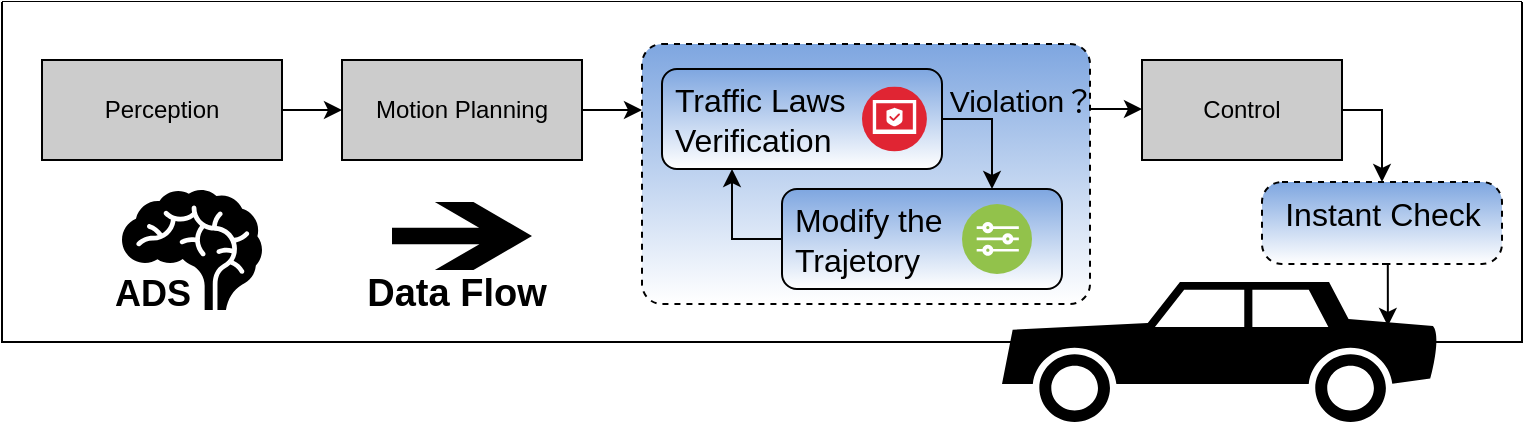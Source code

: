<mxfile version="16.2.7" type="github">
  <diagram id="Ie1QT5mQ5Ervn-aYkjvt" name="Page-1">
    <mxGraphModel dx="942" dy="572" grid="1" gridSize="10" guides="1" tooltips="1" connect="1" arrows="1" fold="1" page="0" pageScale="1" pageWidth="827" pageHeight="1169" math="0" shadow="0">
      <root>
        <mxCell id="0" />
        <mxCell id="1" parent="0" />
        <mxCell id="rLdGX6JDhPVMlcY9tJA1-8" value="" style="swimlane;startSize=0;gradientColor=#ffffff;swimlaneFillColor=default;fontSize=11;" parent="1" vertex="1">
          <mxGeometry x="10" y="360" width="760" height="170" as="geometry" />
        </mxCell>
        <mxCell id="g_uUFaQYchogK8_NWk0r-11" style="edgeStyle=orthogonalEdgeStyle;rounded=0;orthogonalLoop=1;jettySize=auto;html=1;exitX=1;exitY=0.5;exitDx=0;exitDy=0;entryX=0;entryY=0.5;entryDx=0;entryDy=0;fontSize=19;" edge="1" parent="rLdGX6JDhPVMlcY9tJA1-8" source="rLdGX6JDhPVMlcY9tJA1-4" target="rLdGX6JDhPVMlcY9tJA1-12">
          <mxGeometry relative="1" as="geometry" />
        </mxCell>
        <mxCell id="rLdGX6JDhPVMlcY9tJA1-4" value="Perception" style="rounded=0;whiteSpace=wrap;html=1;fillColor=#CCCCCC;" parent="rLdGX6JDhPVMlcY9tJA1-8" vertex="1">
          <mxGeometry x="20" y="29" width="120" height="50" as="geometry" />
        </mxCell>
        <mxCell id="g_uUFaQYchogK8_NWk0r-13" style="edgeStyle=orthogonalEdgeStyle;rounded=0;orthogonalLoop=1;jettySize=auto;html=1;exitX=1;exitY=0.5;exitDx=0;exitDy=0;entryX=0;entryY=0.25;entryDx=0;entryDy=0;fontSize=19;" edge="1" parent="rLdGX6JDhPVMlcY9tJA1-8" source="rLdGX6JDhPVMlcY9tJA1-12" target="rLdGX6JDhPVMlcY9tJA1-70">
          <mxGeometry relative="1" as="geometry" />
        </mxCell>
        <mxCell id="rLdGX6JDhPVMlcY9tJA1-12" value="Motion Planning" style="rounded=0;whiteSpace=wrap;html=1;fillColor=#CCCCCC;" parent="rLdGX6JDhPVMlcY9tJA1-8" vertex="1">
          <mxGeometry x="170" y="29" width="120" height="50" as="geometry" />
        </mxCell>
        <mxCell id="rLdGX6JDhPVMlcY9tJA1-38" value="" style="shape=mxgraph.signs.healthcare.brain;html=1;pointerEvents=1;fillColor=#000000;strokeColor=none;verticalLabelPosition=bottom;verticalAlign=top;align=center;sketch=0;" parent="rLdGX6JDhPVMlcY9tJA1-8" vertex="1">
          <mxGeometry x="60" y="94" width="70" height="60" as="geometry" />
        </mxCell>
        <mxCell id="g_uUFaQYchogK8_NWk0r-22" style="edgeStyle=orthogonalEdgeStyle;rounded=0;orthogonalLoop=1;jettySize=auto;html=1;exitX=1;exitY=0.5;exitDx=0;exitDy=0;entryX=0.5;entryY=0;entryDx=0;entryDy=0;fontSize=19;" edge="1" parent="rLdGX6JDhPVMlcY9tJA1-8" source="rLdGX6JDhPVMlcY9tJA1-5" target="g_uUFaQYchogK8_NWk0r-20">
          <mxGeometry relative="1" as="geometry" />
        </mxCell>
        <mxCell id="rLdGX6JDhPVMlcY9tJA1-5" value="Control" style="rounded=0;whiteSpace=wrap;html=1;fillColor=#CCCCCC;" parent="rLdGX6JDhPVMlcY9tJA1-8" vertex="1">
          <mxGeometry x="570" y="29" width="100" height="50" as="geometry" />
        </mxCell>
        <mxCell id="rLdGX6JDhPVMlcY9tJA1-53" value="ADS" style="text;strokeColor=none;fillColor=none;html=1;fontSize=18;fontStyle=1;verticalAlign=middle;align=center;" parent="rLdGX6JDhPVMlcY9tJA1-8" vertex="1">
          <mxGeometry x="40" y="131" width="70" height="30" as="geometry" />
        </mxCell>
        <mxCell id="rLdGX6JDhPVMlcY9tJA1-56" value="" style="shape=mxgraph.signs.travel.arrow_south;html=1;pointerEvents=1;fillColor=#000000;strokeColor=none;verticalLabelPosition=bottom;verticalAlign=top;align=center;sketch=0;fontSize=17;direction=north;" parent="rLdGX6JDhPVMlcY9tJA1-8" vertex="1">
          <mxGeometry x="195" y="100" width="70" height="34" as="geometry" />
        </mxCell>
        <mxCell id="rLdGX6JDhPVMlcY9tJA1-58" value="&lt;div style=&quot;font-size: 19px&quot;&gt;Data Flow&lt;/div&gt;" style="text;strokeColor=none;fillColor=none;html=1;fontSize=19;fontStyle=1;verticalAlign=middle;align=center;" parent="rLdGX6JDhPVMlcY9tJA1-8" vertex="1">
          <mxGeometry x="188.25" y="127.75" width="76.5" height="36.5" as="geometry" />
        </mxCell>
        <mxCell id="g_uUFaQYchogK8_NWk0r-15" style="edgeStyle=orthogonalEdgeStyle;rounded=0;orthogonalLoop=1;jettySize=auto;html=1;exitX=1;exitY=0.25;exitDx=0;exitDy=0;entryX=0;entryY=0.5;entryDx=0;entryDy=0;fontSize=19;" edge="1" parent="rLdGX6JDhPVMlcY9tJA1-8" source="rLdGX6JDhPVMlcY9tJA1-70" target="rLdGX6JDhPVMlcY9tJA1-5">
          <mxGeometry relative="1" as="geometry" />
        </mxCell>
        <mxCell id="rLdGX6JDhPVMlcY9tJA1-70" value="" style="html=1;align=center;verticalAlign=top;rounded=1;absoluteArcSize=1;arcSize=20;dashed=1;fontSize=16;fillColor=#7EA6E0;gradientColor=#ffffff;" parent="rLdGX6JDhPVMlcY9tJA1-8" vertex="1">
          <mxGeometry x="320" y="21" width="224" height="130" as="geometry" />
        </mxCell>
        <mxCell id="rLdGX6JDhPVMlcY9tJA1-77" style="edgeStyle=orthogonalEdgeStyle;rounded=0;orthogonalLoop=1;jettySize=auto;html=1;exitX=1;exitY=0.5;exitDx=0;exitDy=0;entryX=0.75;entryY=0;entryDx=0;entryDy=0;fontSize=16;" parent="rLdGX6JDhPVMlcY9tJA1-8" source="rLdGX6JDhPVMlcY9tJA1-65" target="rLdGX6JDhPVMlcY9tJA1-73" edge="1">
          <mxGeometry relative="1" as="geometry" />
        </mxCell>
        <mxCell id="rLdGX6JDhPVMlcY9tJA1-65" value="&lt;div style=&quot;font-size: 16px&quot; align=&quot;left&quot;&gt;&lt;font style=&quot;font-size: 16px&quot;&gt;&amp;nbsp;Traffic Laws&lt;/font&gt;&lt;/div&gt;&lt;div style=&quot;font-size: 16px&quot; align=&quot;left&quot;&gt;&lt;font style=&quot;font-size: 16px&quot;&gt;&amp;nbsp;Verification&lt;/font&gt;&lt;/div&gt;" style="rounded=1;whiteSpace=wrap;html=1;gradientColor=#ffffff;align=left;fillColor=#7EA6E0;" parent="rLdGX6JDhPVMlcY9tJA1-8" vertex="1">
          <mxGeometry x="330" y="33.5" width="140" height="50" as="geometry" />
        </mxCell>
        <mxCell id="g_uUFaQYchogK8_NWk0r-16" style="edgeStyle=orthogonalEdgeStyle;rounded=0;orthogonalLoop=1;jettySize=auto;html=1;exitX=0;exitY=0.5;exitDx=0;exitDy=0;entryX=0.25;entryY=1;entryDx=0;entryDy=0;fontSize=19;" edge="1" parent="rLdGX6JDhPVMlcY9tJA1-8" source="rLdGX6JDhPVMlcY9tJA1-73" target="rLdGX6JDhPVMlcY9tJA1-65">
          <mxGeometry relative="1" as="geometry" />
        </mxCell>
        <mxCell id="rLdGX6JDhPVMlcY9tJA1-73" value="&lt;div style=&quot;font-size: 16px&quot;&gt;&lt;font style=&quot;font-size: 16px&quot;&gt;&amp;nbsp;Modify the &lt;br&gt;&lt;/font&gt;&lt;/div&gt;&lt;div style=&quot;font-size: 16px&quot;&gt;&lt;font style=&quot;font-size: 16px&quot;&gt;&amp;nbsp;Trajetory&lt;/font&gt;&lt;/div&gt;" style="rounded=1;whiteSpace=wrap;html=1;gradientColor=#ffffff;align=left;fillColor=#7EA6E0;" parent="rLdGX6JDhPVMlcY9tJA1-8" vertex="1">
          <mxGeometry x="390" y="93.5" width="140" height="50" as="geometry" />
        </mxCell>
        <mxCell id="rLdGX6JDhPVMlcY9tJA1-66" value="" style="aspect=fixed;perimeter=ellipsePerimeter;html=1;align=center;shadow=0;dashed=0;fontColor=#4277BB;labelBackgroundColor=#ffffff;fontSize=12;spacingTop=3;image;image=img/lib/ibm/security/trustend_computing.svg;gradientColor=#ffffff;" parent="rLdGX6JDhPVMlcY9tJA1-8" vertex="1">
          <mxGeometry x="430" y="42.25" width="32.5" height="32.5" as="geometry" />
        </mxCell>
        <mxCell id="rLdGX6JDhPVMlcY9tJA1-68" value="" style="aspect=fixed;perimeter=ellipsePerimeter;html=1;align=center;shadow=0;dashed=0;fontColor=#4277BB;labelBackgroundColor=#ffffff;fontSize=12;spacingTop=3;image;image=img/lib/ibm/vpc/Rules.svg;gradientColor=#ffffff;" parent="rLdGX6JDhPVMlcY9tJA1-8" vertex="1">
          <mxGeometry x="480" y="101" width="35" height="35" as="geometry" />
        </mxCell>
        <mxCell id="rLdGX6JDhPVMlcY9tJA1-78" value="&lt;font style=&quot;font-size: 15px&quot;&gt;Violation？&lt;/font&gt;" style="text;html=1;strokeColor=none;fillColor=none;align=center;verticalAlign=middle;whiteSpace=wrap;rounded=0;fontSize=16;rotation=0;" parent="rLdGX6JDhPVMlcY9tJA1-8" vertex="1">
          <mxGeometry x="480" y="33.5" width="60" height="30" as="geometry" />
        </mxCell>
        <mxCell id="g_uUFaQYchogK8_NWk0r-20" value="Instant Check" style="html=1;align=center;verticalAlign=top;rounded=1;absoluteArcSize=1;arcSize=20;dashed=1;fontSize=16;fillColor=#7EA6E0;gradientColor=#ffffff;" vertex="1" parent="rLdGX6JDhPVMlcY9tJA1-8">
          <mxGeometry x="630" y="90" width="120" height="41" as="geometry" />
        </mxCell>
        <mxCell id="g_uUFaQYchogK8_NWk0r-23" style="edgeStyle=orthogonalEdgeStyle;rounded=0;orthogonalLoop=1;jettySize=auto;html=1;exitX=0.5;exitY=1;exitDx=0;exitDy=0;fontSize=19;" edge="1" parent="rLdGX6JDhPVMlcY9tJA1-8" source="rLdGX6JDhPVMlcY9tJA1-53" target="rLdGX6JDhPVMlcY9tJA1-53">
          <mxGeometry relative="1" as="geometry" />
        </mxCell>
        <mxCell id="rLdGX6JDhPVMlcY9tJA1-37" value="" style="shape=mxgraph.signs.transportation.car_2;html=1;pointerEvents=1;fillColor=#000000;strokeColor=none;verticalLabelPosition=bottom;verticalAlign=top;align=center;sketch=0;" parent="1" vertex="1">
          <mxGeometry x="510" y="500" width="220" height="70" as="geometry" />
        </mxCell>
        <mxCell id="g_uUFaQYchogK8_NWk0r-34" style="edgeStyle=orthogonalEdgeStyle;rounded=0;orthogonalLoop=1;jettySize=auto;html=1;exitX=0.5;exitY=1;exitDx=0;exitDy=0;entryX=0.877;entryY=0.314;entryDx=0;entryDy=0;entryPerimeter=0;fontSize=19;" edge="1" parent="1" source="g_uUFaQYchogK8_NWk0r-20" target="rLdGX6JDhPVMlcY9tJA1-37">
          <mxGeometry relative="1" as="geometry" />
        </mxCell>
      </root>
    </mxGraphModel>
  </diagram>
</mxfile>
